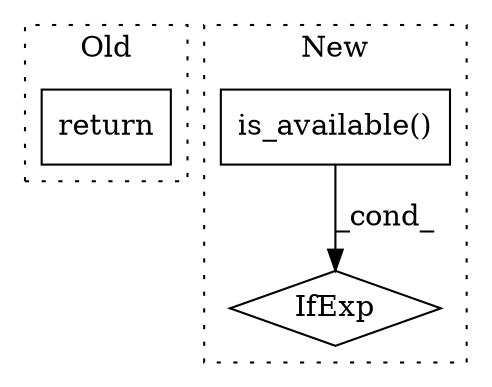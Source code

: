 digraph G {
subgraph cluster0 {
1 [label="return" a="93" s="8662" l="7" shape="box"];
label = "Old";
style="dotted";
}
subgraph cluster1 {
2 [label="is_available()" a="75" s="7718" l="25" shape="box"];
3 [label="IfExp" a="51" s="7714,7743" l="4,6" shape="diamond"];
label = "New";
style="dotted";
}
2 -> 3 [label="_cond_"];
}